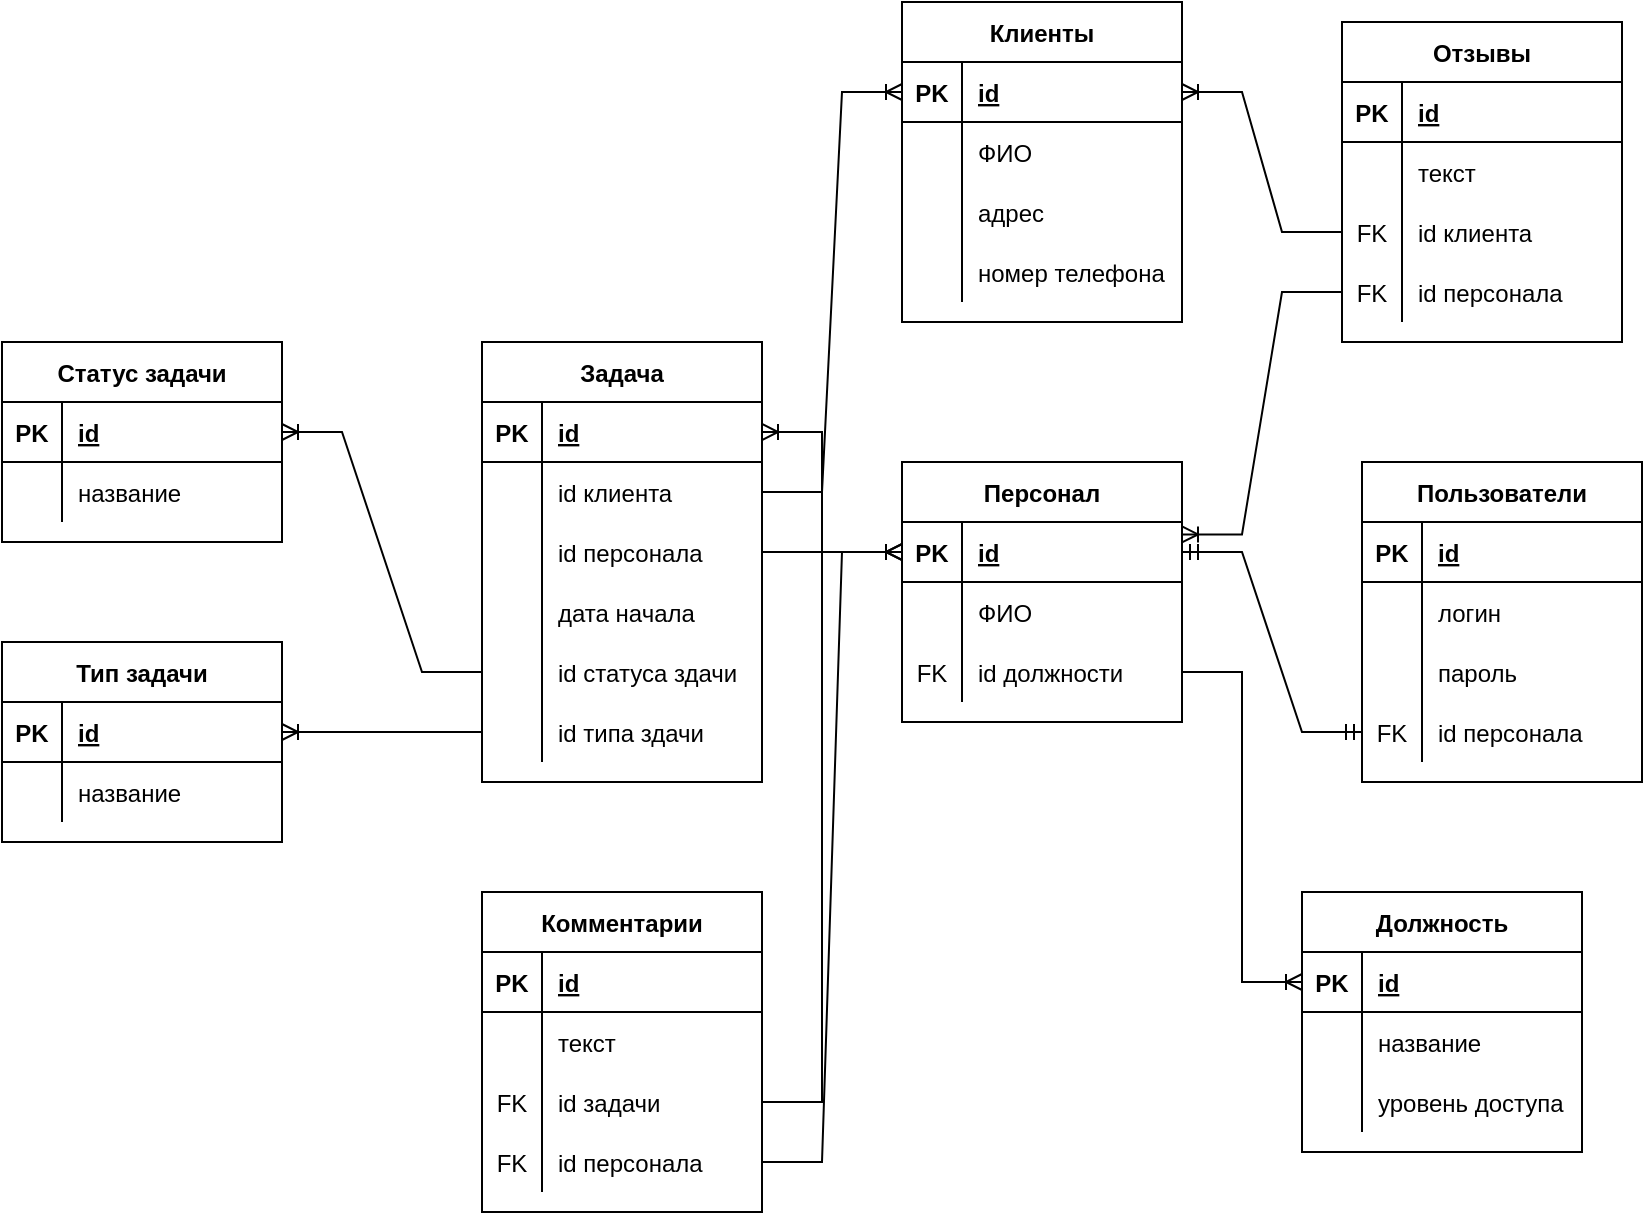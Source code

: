 <mxfile version="24.6.0" type="device">
  <diagram id="P0RdIuAW4auCXOhbX-YM" name="Страница 1">
    <mxGraphModel dx="1434" dy="782" grid="1" gridSize="10" guides="1" tooltips="1" connect="1" arrows="1" fold="1" page="1" pageScale="1" pageWidth="1169" pageHeight="827" math="0" shadow="0">
      <root>
        <mxCell id="0" />
        <mxCell id="1" parent="0" />
        <mxCell id="PIaSibGUe3noGSwxQnMM-2" value="Задача" style="shape=table;startSize=30;container=1;collapsible=1;childLayout=tableLayout;fixedRows=1;rowLines=0;fontStyle=1;align=center;resizeLast=1;" parent="1" vertex="1">
          <mxGeometry x="400" y="240" width="140" height="220" as="geometry" />
        </mxCell>
        <mxCell id="PIaSibGUe3noGSwxQnMM-3" value="" style="shape=tableRow;horizontal=0;startSize=0;swimlaneHead=0;swimlaneBody=0;fillColor=none;collapsible=0;dropTarget=0;points=[[0,0.5],[1,0.5]];portConstraint=eastwest;top=0;left=0;right=0;bottom=1;" parent="PIaSibGUe3noGSwxQnMM-2" vertex="1">
          <mxGeometry y="30" width="140" height="30" as="geometry" />
        </mxCell>
        <mxCell id="PIaSibGUe3noGSwxQnMM-4" value="PK" style="shape=partialRectangle;connectable=0;fillColor=none;top=0;left=0;bottom=0;right=0;fontStyle=1;overflow=hidden;" parent="PIaSibGUe3noGSwxQnMM-3" vertex="1">
          <mxGeometry width="30" height="30" as="geometry">
            <mxRectangle width="30" height="30" as="alternateBounds" />
          </mxGeometry>
        </mxCell>
        <mxCell id="PIaSibGUe3noGSwxQnMM-5" value="id" style="shape=partialRectangle;connectable=0;fillColor=none;top=0;left=0;bottom=0;right=0;align=left;spacingLeft=6;fontStyle=5;overflow=hidden;" parent="PIaSibGUe3noGSwxQnMM-3" vertex="1">
          <mxGeometry x="30" width="110" height="30" as="geometry">
            <mxRectangle width="110" height="30" as="alternateBounds" />
          </mxGeometry>
        </mxCell>
        <mxCell id="PIaSibGUe3noGSwxQnMM-6" value="" style="shape=tableRow;horizontal=0;startSize=0;swimlaneHead=0;swimlaneBody=0;fillColor=none;collapsible=0;dropTarget=0;points=[[0,0.5],[1,0.5]];portConstraint=eastwest;top=0;left=0;right=0;bottom=0;" parent="PIaSibGUe3noGSwxQnMM-2" vertex="1">
          <mxGeometry y="60" width="140" height="30" as="geometry" />
        </mxCell>
        <mxCell id="PIaSibGUe3noGSwxQnMM-7" value="" style="shape=partialRectangle;connectable=0;fillColor=none;top=0;left=0;bottom=0;right=0;editable=1;overflow=hidden;" parent="PIaSibGUe3noGSwxQnMM-6" vertex="1">
          <mxGeometry width="30" height="30" as="geometry">
            <mxRectangle width="30" height="30" as="alternateBounds" />
          </mxGeometry>
        </mxCell>
        <mxCell id="PIaSibGUe3noGSwxQnMM-8" value="id клиента" style="shape=partialRectangle;connectable=0;fillColor=none;top=0;left=0;bottom=0;right=0;align=left;spacingLeft=6;overflow=hidden;" parent="PIaSibGUe3noGSwxQnMM-6" vertex="1">
          <mxGeometry x="30" width="110" height="30" as="geometry">
            <mxRectangle width="110" height="30" as="alternateBounds" />
          </mxGeometry>
        </mxCell>
        <mxCell id="PIaSibGUe3noGSwxQnMM-130" value="" style="shape=tableRow;horizontal=0;startSize=0;swimlaneHead=0;swimlaneBody=0;fillColor=none;collapsible=0;dropTarget=0;points=[[0,0.5],[1,0.5]];portConstraint=eastwest;top=0;left=0;right=0;bottom=0;" parent="PIaSibGUe3noGSwxQnMM-2" vertex="1">
          <mxGeometry y="90" width="140" height="30" as="geometry" />
        </mxCell>
        <mxCell id="PIaSibGUe3noGSwxQnMM-131" value="" style="shape=partialRectangle;connectable=0;fillColor=none;top=0;left=0;bottom=0;right=0;editable=1;overflow=hidden;" parent="PIaSibGUe3noGSwxQnMM-130" vertex="1">
          <mxGeometry width="30" height="30" as="geometry">
            <mxRectangle width="30" height="30" as="alternateBounds" />
          </mxGeometry>
        </mxCell>
        <mxCell id="PIaSibGUe3noGSwxQnMM-132" value="id персонала" style="shape=partialRectangle;connectable=0;fillColor=none;top=0;left=0;bottom=0;right=0;align=left;spacingLeft=6;overflow=hidden;" parent="PIaSibGUe3noGSwxQnMM-130" vertex="1">
          <mxGeometry x="30" width="110" height="30" as="geometry">
            <mxRectangle width="110" height="30" as="alternateBounds" />
          </mxGeometry>
        </mxCell>
        <mxCell id="PIaSibGUe3noGSwxQnMM-133" value="" style="shape=tableRow;horizontal=0;startSize=0;swimlaneHead=0;swimlaneBody=0;fillColor=none;collapsible=0;dropTarget=0;points=[[0,0.5],[1,0.5]];portConstraint=eastwest;top=0;left=0;right=0;bottom=0;" parent="PIaSibGUe3noGSwxQnMM-2" vertex="1">
          <mxGeometry y="120" width="140" height="30" as="geometry" />
        </mxCell>
        <mxCell id="PIaSibGUe3noGSwxQnMM-134" value="" style="shape=partialRectangle;connectable=0;fillColor=none;top=0;left=0;bottom=0;right=0;editable=1;overflow=hidden;" parent="PIaSibGUe3noGSwxQnMM-133" vertex="1">
          <mxGeometry width="30" height="30" as="geometry">
            <mxRectangle width="30" height="30" as="alternateBounds" />
          </mxGeometry>
        </mxCell>
        <mxCell id="PIaSibGUe3noGSwxQnMM-135" value="дата начала" style="shape=partialRectangle;connectable=0;fillColor=none;top=0;left=0;bottom=0;right=0;align=left;spacingLeft=6;overflow=hidden;" parent="PIaSibGUe3noGSwxQnMM-133" vertex="1">
          <mxGeometry x="30" width="110" height="30" as="geometry">
            <mxRectangle width="110" height="30" as="alternateBounds" />
          </mxGeometry>
        </mxCell>
        <mxCell id="PIaSibGUe3noGSwxQnMM-136" value="" style="shape=tableRow;horizontal=0;startSize=0;swimlaneHead=0;swimlaneBody=0;fillColor=none;collapsible=0;dropTarget=0;points=[[0,0.5],[1,0.5]];portConstraint=eastwest;top=0;left=0;right=0;bottom=0;" parent="PIaSibGUe3noGSwxQnMM-2" vertex="1">
          <mxGeometry y="150" width="140" height="30" as="geometry" />
        </mxCell>
        <mxCell id="PIaSibGUe3noGSwxQnMM-137" value="" style="shape=partialRectangle;connectable=0;fillColor=none;top=0;left=0;bottom=0;right=0;editable=1;overflow=hidden;" parent="PIaSibGUe3noGSwxQnMM-136" vertex="1">
          <mxGeometry width="30" height="30" as="geometry">
            <mxRectangle width="30" height="30" as="alternateBounds" />
          </mxGeometry>
        </mxCell>
        <mxCell id="PIaSibGUe3noGSwxQnMM-138" value="id статуса здачи" style="shape=partialRectangle;connectable=0;fillColor=none;top=0;left=0;bottom=0;right=0;align=left;spacingLeft=6;overflow=hidden;" parent="PIaSibGUe3noGSwxQnMM-136" vertex="1">
          <mxGeometry x="30" width="110" height="30" as="geometry">
            <mxRectangle width="110" height="30" as="alternateBounds" />
          </mxGeometry>
        </mxCell>
        <mxCell id="PIaSibGUe3noGSwxQnMM-146" value="" style="shape=tableRow;horizontal=0;startSize=0;swimlaneHead=0;swimlaneBody=0;fillColor=none;collapsible=0;dropTarget=0;points=[[0,0.5],[1,0.5]];portConstraint=eastwest;top=0;left=0;right=0;bottom=0;" parent="PIaSibGUe3noGSwxQnMM-2" vertex="1">
          <mxGeometry y="180" width="140" height="30" as="geometry" />
        </mxCell>
        <mxCell id="PIaSibGUe3noGSwxQnMM-147" value="" style="shape=partialRectangle;connectable=0;fillColor=none;top=0;left=0;bottom=0;right=0;editable=1;overflow=hidden;" parent="PIaSibGUe3noGSwxQnMM-146" vertex="1">
          <mxGeometry width="30" height="30" as="geometry">
            <mxRectangle width="30" height="30" as="alternateBounds" />
          </mxGeometry>
        </mxCell>
        <mxCell id="PIaSibGUe3noGSwxQnMM-148" value="id типа здачи" style="shape=partialRectangle;connectable=0;fillColor=none;top=0;left=0;bottom=0;right=0;align=left;spacingLeft=6;overflow=hidden;" parent="PIaSibGUe3noGSwxQnMM-146" vertex="1">
          <mxGeometry x="30" width="110" height="30" as="geometry">
            <mxRectangle width="110" height="30" as="alternateBounds" />
          </mxGeometry>
        </mxCell>
        <mxCell id="PIaSibGUe3noGSwxQnMM-9" value="Клиенты" style="shape=table;startSize=30;container=1;collapsible=1;childLayout=tableLayout;fixedRows=1;rowLines=0;fontStyle=1;align=center;resizeLast=1;" parent="1" vertex="1">
          <mxGeometry x="610" y="70" width="140" height="160" as="geometry" />
        </mxCell>
        <mxCell id="PIaSibGUe3noGSwxQnMM-10" value="" style="shape=tableRow;horizontal=0;startSize=0;swimlaneHead=0;swimlaneBody=0;fillColor=none;collapsible=0;dropTarget=0;points=[[0,0.5],[1,0.5]];portConstraint=eastwest;top=0;left=0;right=0;bottom=1;" parent="PIaSibGUe3noGSwxQnMM-9" vertex="1">
          <mxGeometry y="30" width="140" height="30" as="geometry" />
        </mxCell>
        <mxCell id="PIaSibGUe3noGSwxQnMM-11" value="PK" style="shape=partialRectangle;connectable=0;fillColor=none;top=0;left=0;bottom=0;right=0;fontStyle=1;overflow=hidden;" parent="PIaSibGUe3noGSwxQnMM-10" vertex="1">
          <mxGeometry width="30" height="30" as="geometry">
            <mxRectangle width="30" height="30" as="alternateBounds" />
          </mxGeometry>
        </mxCell>
        <mxCell id="PIaSibGUe3noGSwxQnMM-12" value="id" style="shape=partialRectangle;connectable=0;fillColor=none;top=0;left=0;bottom=0;right=0;align=left;spacingLeft=6;fontStyle=5;overflow=hidden;" parent="PIaSibGUe3noGSwxQnMM-10" vertex="1">
          <mxGeometry x="30" width="110" height="30" as="geometry">
            <mxRectangle width="110" height="30" as="alternateBounds" />
          </mxGeometry>
        </mxCell>
        <mxCell id="PIaSibGUe3noGSwxQnMM-13" value="" style="shape=tableRow;horizontal=0;startSize=0;swimlaneHead=0;swimlaneBody=0;fillColor=none;collapsible=0;dropTarget=0;points=[[0,0.5],[1,0.5]];portConstraint=eastwest;top=0;left=0;right=0;bottom=0;" parent="PIaSibGUe3noGSwxQnMM-9" vertex="1">
          <mxGeometry y="60" width="140" height="30" as="geometry" />
        </mxCell>
        <mxCell id="PIaSibGUe3noGSwxQnMM-14" value="" style="shape=partialRectangle;connectable=0;fillColor=none;top=0;left=0;bottom=0;right=0;editable=1;overflow=hidden;" parent="PIaSibGUe3noGSwxQnMM-13" vertex="1">
          <mxGeometry width="30" height="30" as="geometry">
            <mxRectangle width="30" height="30" as="alternateBounds" />
          </mxGeometry>
        </mxCell>
        <mxCell id="PIaSibGUe3noGSwxQnMM-15" value="ФИО" style="shape=partialRectangle;connectable=0;fillColor=none;top=0;left=0;bottom=0;right=0;align=left;spacingLeft=6;overflow=hidden;" parent="PIaSibGUe3noGSwxQnMM-13" vertex="1">
          <mxGeometry x="30" width="110" height="30" as="geometry">
            <mxRectangle width="110" height="30" as="alternateBounds" />
          </mxGeometry>
        </mxCell>
        <mxCell id="PIaSibGUe3noGSwxQnMM-71" value="" style="shape=tableRow;horizontal=0;startSize=0;swimlaneHead=0;swimlaneBody=0;fillColor=none;collapsible=0;dropTarget=0;points=[[0,0.5],[1,0.5]];portConstraint=eastwest;top=0;left=0;right=0;bottom=0;" parent="PIaSibGUe3noGSwxQnMM-9" vertex="1">
          <mxGeometry y="90" width="140" height="30" as="geometry" />
        </mxCell>
        <mxCell id="PIaSibGUe3noGSwxQnMM-72" value="" style="shape=partialRectangle;connectable=0;fillColor=none;top=0;left=0;bottom=0;right=0;editable=1;overflow=hidden;" parent="PIaSibGUe3noGSwxQnMM-71" vertex="1">
          <mxGeometry width="30" height="30" as="geometry">
            <mxRectangle width="30" height="30" as="alternateBounds" />
          </mxGeometry>
        </mxCell>
        <mxCell id="PIaSibGUe3noGSwxQnMM-73" value="адрес" style="shape=partialRectangle;connectable=0;fillColor=none;top=0;left=0;bottom=0;right=0;align=left;spacingLeft=6;overflow=hidden;" parent="PIaSibGUe3noGSwxQnMM-71" vertex="1">
          <mxGeometry x="30" width="110" height="30" as="geometry">
            <mxRectangle width="110" height="30" as="alternateBounds" />
          </mxGeometry>
        </mxCell>
        <mxCell id="PIaSibGUe3noGSwxQnMM-74" value="" style="shape=tableRow;horizontal=0;startSize=0;swimlaneHead=0;swimlaneBody=0;fillColor=none;collapsible=0;dropTarget=0;points=[[0,0.5],[1,0.5]];portConstraint=eastwest;top=0;left=0;right=0;bottom=0;" parent="PIaSibGUe3noGSwxQnMM-9" vertex="1">
          <mxGeometry y="120" width="140" height="30" as="geometry" />
        </mxCell>
        <mxCell id="PIaSibGUe3noGSwxQnMM-75" value="" style="shape=partialRectangle;connectable=0;fillColor=none;top=0;left=0;bottom=0;right=0;editable=1;overflow=hidden;" parent="PIaSibGUe3noGSwxQnMM-74" vertex="1">
          <mxGeometry width="30" height="30" as="geometry">
            <mxRectangle width="30" height="30" as="alternateBounds" />
          </mxGeometry>
        </mxCell>
        <mxCell id="PIaSibGUe3noGSwxQnMM-76" value="номер телефона" style="shape=partialRectangle;connectable=0;fillColor=none;top=0;left=0;bottom=0;right=0;align=left;spacingLeft=6;overflow=hidden;" parent="PIaSibGUe3noGSwxQnMM-74" vertex="1">
          <mxGeometry x="30" width="110" height="30" as="geometry">
            <mxRectangle width="110" height="30" as="alternateBounds" />
          </mxGeometry>
        </mxCell>
        <mxCell id="PIaSibGUe3noGSwxQnMM-37" value="Пользователи" style="shape=table;startSize=30;container=1;collapsible=1;childLayout=tableLayout;fixedRows=1;rowLines=0;fontStyle=1;align=center;resizeLast=1;" parent="1" vertex="1">
          <mxGeometry x="840" y="300" width="140" height="160" as="geometry" />
        </mxCell>
        <mxCell id="PIaSibGUe3noGSwxQnMM-38" value="" style="shape=tableRow;horizontal=0;startSize=0;swimlaneHead=0;swimlaneBody=0;fillColor=none;collapsible=0;dropTarget=0;points=[[0,0.5],[1,0.5]];portConstraint=eastwest;top=0;left=0;right=0;bottom=1;" parent="PIaSibGUe3noGSwxQnMM-37" vertex="1">
          <mxGeometry y="30" width="140" height="30" as="geometry" />
        </mxCell>
        <mxCell id="PIaSibGUe3noGSwxQnMM-39" value="PK" style="shape=partialRectangle;connectable=0;fillColor=none;top=0;left=0;bottom=0;right=0;fontStyle=1;overflow=hidden;" parent="PIaSibGUe3noGSwxQnMM-38" vertex="1">
          <mxGeometry width="30" height="30" as="geometry">
            <mxRectangle width="30" height="30" as="alternateBounds" />
          </mxGeometry>
        </mxCell>
        <mxCell id="PIaSibGUe3noGSwxQnMM-40" value="id" style="shape=partialRectangle;connectable=0;fillColor=none;top=0;left=0;bottom=0;right=0;align=left;spacingLeft=6;fontStyle=5;overflow=hidden;" parent="PIaSibGUe3noGSwxQnMM-38" vertex="1">
          <mxGeometry x="30" width="110" height="30" as="geometry">
            <mxRectangle width="110" height="30" as="alternateBounds" />
          </mxGeometry>
        </mxCell>
        <mxCell id="PIaSibGUe3noGSwxQnMM-41" value="" style="shape=tableRow;horizontal=0;startSize=0;swimlaneHead=0;swimlaneBody=0;fillColor=none;collapsible=0;dropTarget=0;points=[[0,0.5],[1,0.5]];portConstraint=eastwest;top=0;left=0;right=0;bottom=0;" parent="PIaSibGUe3noGSwxQnMM-37" vertex="1">
          <mxGeometry y="60" width="140" height="30" as="geometry" />
        </mxCell>
        <mxCell id="PIaSibGUe3noGSwxQnMM-42" value="" style="shape=partialRectangle;connectable=0;fillColor=none;top=0;left=0;bottom=0;right=0;editable=1;overflow=hidden;" parent="PIaSibGUe3noGSwxQnMM-41" vertex="1">
          <mxGeometry width="30" height="30" as="geometry">
            <mxRectangle width="30" height="30" as="alternateBounds" />
          </mxGeometry>
        </mxCell>
        <mxCell id="PIaSibGUe3noGSwxQnMM-43" value="логин" style="shape=partialRectangle;connectable=0;fillColor=none;top=0;left=0;bottom=0;right=0;align=left;spacingLeft=6;overflow=hidden;" parent="PIaSibGUe3noGSwxQnMM-41" vertex="1">
          <mxGeometry x="30" width="110" height="30" as="geometry">
            <mxRectangle width="110" height="30" as="alternateBounds" />
          </mxGeometry>
        </mxCell>
        <mxCell id="PIaSibGUe3noGSwxQnMM-65" value="" style="shape=tableRow;horizontal=0;startSize=0;swimlaneHead=0;swimlaneBody=0;fillColor=none;collapsible=0;dropTarget=0;points=[[0,0.5],[1,0.5]];portConstraint=eastwest;top=0;left=0;right=0;bottom=0;" parent="PIaSibGUe3noGSwxQnMM-37" vertex="1">
          <mxGeometry y="90" width="140" height="30" as="geometry" />
        </mxCell>
        <mxCell id="PIaSibGUe3noGSwxQnMM-66" value="" style="shape=partialRectangle;connectable=0;fillColor=none;top=0;left=0;bottom=0;right=0;editable=1;overflow=hidden;" parent="PIaSibGUe3noGSwxQnMM-65" vertex="1">
          <mxGeometry width="30" height="30" as="geometry">
            <mxRectangle width="30" height="30" as="alternateBounds" />
          </mxGeometry>
        </mxCell>
        <mxCell id="PIaSibGUe3noGSwxQnMM-67" value="пароль" style="shape=partialRectangle;connectable=0;fillColor=none;top=0;left=0;bottom=0;right=0;align=left;spacingLeft=6;overflow=hidden;" parent="PIaSibGUe3noGSwxQnMM-65" vertex="1">
          <mxGeometry x="30" width="110" height="30" as="geometry">
            <mxRectangle width="110" height="30" as="alternateBounds" />
          </mxGeometry>
        </mxCell>
        <mxCell id="PIaSibGUe3noGSwxQnMM-124" value="" style="shape=tableRow;horizontal=0;startSize=0;swimlaneHead=0;swimlaneBody=0;fillColor=none;collapsible=0;dropTarget=0;points=[[0,0.5],[1,0.5]];portConstraint=eastwest;top=0;left=0;right=0;bottom=0;" parent="PIaSibGUe3noGSwxQnMM-37" vertex="1">
          <mxGeometry y="120" width="140" height="30" as="geometry" />
        </mxCell>
        <mxCell id="PIaSibGUe3noGSwxQnMM-125" value="FK" style="shape=partialRectangle;connectable=0;fillColor=none;top=0;left=0;bottom=0;right=0;editable=1;overflow=hidden;" parent="PIaSibGUe3noGSwxQnMM-124" vertex="1">
          <mxGeometry width="30" height="30" as="geometry">
            <mxRectangle width="30" height="30" as="alternateBounds" />
          </mxGeometry>
        </mxCell>
        <mxCell id="PIaSibGUe3noGSwxQnMM-126" value="id персонала" style="shape=partialRectangle;connectable=0;fillColor=none;top=0;left=0;bottom=0;right=0;align=left;spacingLeft=6;overflow=hidden;" parent="PIaSibGUe3noGSwxQnMM-124" vertex="1">
          <mxGeometry x="30" width="110" height="30" as="geometry">
            <mxRectangle width="110" height="30" as="alternateBounds" />
          </mxGeometry>
        </mxCell>
        <mxCell id="PIaSibGUe3noGSwxQnMM-44" value="Тип задачи" style="shape=table;startSize=30;container=1;collapsible=1;childLayout=tableLayout;fixedRows=1;rowLines=0;fontStyle=1;align=center;resizeLast=1;" parent="1" vertex="1">
          <mxGeometry x="160" y="390" width="140" height="100" as="geometry" />
        </mxCell>
        <mxCell id="PIaSibGUe3noGSwxQnMM-45" value="" style="shape=tableRow;horizontal=0;startSize=0;swimlaneHead=0;swimlaneBody=0;fillColor=none;collapsible=0;dropTarget=0;points=[[0,0.5],[1,0.5]];portConstraint=eastwest;top=0;left=0;right=0;bottom=1;" parent="PIaSibGUe3noGSwxQnMM-44" vertex="1">
          <mxGeometry y="30" width="140" height="30" as="geometry" />
        </mxCell>
        <mxCell id="PIaSibGUe3noGSwxQnMM-46" value="PK" style="shape=partialRectangle;connectable=0;fillColor=none;top=0;left=0;bottom=0;right=0;fontStyle=1;overflow=hidden;" parent="PIaSibGUe3noGSwxQnMM-45" vertex="1">
          <mxGeometry width="30" height="30" as="geometry">
            <mxRectangle width="30" height="30" as="alternateBounds" />
          </mxGeometry>
        </mxCell>
        <mxCell id="PIaSibGUe3noGSwxQnMM-47" value="id" style="shape=partialRectangle;connectable=0;fillColor=none;top=0;left=0;bottom=0;right=0;align=left;spacingLeft=6;fontStyle=5;overflow=hidden;" parent="PIaSibGUe3noGSwxQnMM-45" vertex="1">
          <mxGeometry x="30" width="110" height="30" as="geometry">
            <mxRectangle width="110" height="30" as="alternateBounds" />
          </mxGeometry>
        </mxCell>
        <mxCell id="PIaSibGUe3noGSwxQnMM-48" value="" style="shape=tableRow;horizontal=0;startSize=0;swimlaneHead=0;swimlaneBody=0;fillColor=none;collapsible=0;dropTarget=0;points=[[0,0.5],[1,0.5]];portConstraint=eastwest;top=0;left=0;right=0;bottom=0;" parent="PIaSibGUe3noGSwxQnMM-44" vertex="1">
          <mxGeometry y="60" width="140" height="30" as="geometry" />
        </mxCell>
        <mxCell id="PIaSibGUe3noGSwxQnMM-49" value="" style="shape=partialRectangle;connectable=0;fillColor=none;top=0;left=0;bottom=0;right=0;editable=1;overflow=hidden;" parent="PIaSibGUe3noGSwxQnMM-48" vertex="1">
          <mxGeometry width="30" height="30" as="geometry">
            <mxRectangle width="30" height="30" as="alternateBounds" />
          </mxGeometry>
        </mxCell>
        <mxCell id="PIaSibGUe3noGSwxQnMM-50" value="название" style="shape=partialRectangle;connectable=0;fillColor=none;top=0;left=0;bottom=0;right=0;align=left;spacingLeft=6;overflow=hidden;" parent="PIaSibGUe3noGSwxQnMM-48" vertex="1">
          <mxGeometry x="30" width="110" height="30" as="geometry">
            <mxRectangle width="110" height="30" as="alternateBounds" />
          </mxGeometry>
        </mxCell>
        <mxCell id="PIaSibGUe3noGSwxQnMM-51" value="Персонал" style="shape=table;startSize=30;container=1;collapsible=1;childLayout=tableLayout;fixedRows=1;rowLines=0;fontStyle=1;align=center;resizeLast=1;" parent="1" vertex="1">
          <mxGeometry x="610" y="300" width="140" height="130" as="geometry" />
        </mxCell>
        <mxCell id="PIaSibGUe3noGSwxQnMM-52" value="" style="shape=tableRow;horizontal=0;startSize=0;swimlaneHead=0;swimlaneBody=0;fillColor=none;collapsible=0;dropTarget=0;points=[[0,0.5],[1,0.5]];portConstraint=eastwest;top=0;left=0;right=0;bottom=1;" parent="PIaSibGUe3noGSwxQnMM-51" vertex="1">
          <mxGeometry y="30" width="140" height="30" as="geometry" />
        </mxCell>
        <mxCell id="PIaSibGUe3noGSwxQnMM-53" value="PK" style="shape=partialRectangle;connectable=0;fillColor=none;top=0;left=0;bottom=0;right=0;fontStyle=1;overflow=hidden;" parent="PIaSibGUe3noGSwxQnMM-52" vertex="1">
          <mxGeometry width="30" height="30" as="geometry">
            <mxRectangle width="30" height="30" as="alternateBounds" />
          </mxGeometry>
        </mxCell>
        <mxCell id="PIaSibGUe3noGSwxQnMM-54" value="id" style="shape=partialRectangle;connectable=0;fillColor=none;top=0;left=0;bottom=0;right=0;align=left;spacingLeft=6;fontStyle=5;overflow=hidden;" parent="PIaSibGUe3noGSwxQnMM-52" vertex="1">
          <mxGeometry x="30" width="110" height="30" as="geometry">
            <mxRectangle width="110" height="30" as="alternateBounds" />
          </mxGeometry>
        </mxCell>
        <mxCell id="PIaSibGUe3noGSwxQnMM-55" value="" style="shape=tableRow;horizontal=0;startSize=0;swimlaneHead=0;swimlaneBody=0;fillColor=none;collapsible=0;dropTarget=0;points=[[0,0.5],[1,0.5]];portConstraint=eastwest;top=0;left=0;right=0;bottom=0;" parent="PIaSibGUe3noGSwxQnMM-51" vertex="1">
          <mxGeometry y="60" width="140" height="30" as="geometry" />
        </mxCell>
        <mxCell id="PIaSibGUe3noGSwxQnMM-56" value="" style="shape=partialRectangle;connectable=0;fillColor=none;top=0;left=0;bottom=0;right=0;editable=1;overflow=hidden;" parent="PIaSibGUe3noGSwxQnMM-55" vertex="1">
          <mxGeometry width="30" height="30" as="geometry">
            <mxRectangle width="30" height="30" as="alternateBounds" />
          </mxGeometry>
        </mxCell>
        <mxCell id="PIaSibGUe3noGSwxQnMM-57" value="ФИО" style="shape=partialRectangle;connectable=0;fillColor=none;top=0;left=0;bottom=0;right=0;align=left;spacingLeft=6;overflow=hidden;" parent="PIaSibGUe3noGSwxQnMM-55" vertex="1">
          <mxGeometry x="30" width="110" height="30" as="geometry">
            <mxRectangle width="110" height="30" as="alternateBounds" />
          </mxGeometry>
        </mxCell>
        <mxCell id="PIaSibGUe3noGSwxQnMM-92" value="" style="shape=tableRow;horizontal=0;startSize=0;swimlaneHead=0;swimlaneBody=0;fillColor=none;collapsible=0;dropTarget=0;points=[[0,0.5],[1,0.5]];portConstraint=eastwest;top=0;left=0;right=0;bottom=0;" parent="PIaSibGUe3noGSwxQnMM-51" vertex="1">
          <mxGeometry y="90" width="140" height="30" as="geometry" />
        </mxCell>
        <mxCell id="PIaSibGUe3noGSwxQnMM-93" value="FK" style="shape=partialRectangle;connectable=0;fillColor=none;top=0;left=0;bottom=0;right=0;editable=1;overflow=hidden;" parent="PIaSibGUe3noGSwxQnMM-92" vertex="1">
          <mxGeometry width="30" height="30" as="geometry">
            <mxRectangle width="30" height="30" as="alternateBounds" />
          </mxGeometry>
        </mxCell>
        <mxCell id="PIaSibGUe3noGSwxQnMM-94" value="id должности" style="shape=partialRectangle;connectable=0;fillColor=none;top=0;left=0;bottom=0;right=0;align=left;spacingLeft=6;overflow=hidden;" parent="PIaSibGUe3noGSwxQnMM-92" vertex="1">
          <mxGeometry x="30" width="110" height="30" as="geometry">
            <mxRectangle width="110" height="30" as="alternateBounds" />
          </mxGeometry>
        </mxCell>
        <mxCell id="PIaSibGUe3noGSwxQnMM-101" value="Должность" style="shape=table;startSize=30;container=1;collapsible=1;childLayout=tableLayout;fixedRows=1;rowLines=0;fontStyle=1;align=center;resizeLast=1;" parent="1" vertex="1">
          <mxGeometry x="810" y="515" width="140" height="130" as="geometry" />
        </mxCell>
        <mxCell id="PIaSibGUe3noGSwxQnMM-102" value="" style="shape=tableRow;horizontal=0;startSize=0;swimlaneHead=0;swimlaneBody=0;fillColor=none;collapsible=0;dropTarget=0;points=[[0,0.5],[1,0.5]];portConstraint=eastwest;top=0;left=0;right=0;bottom=1;" parent="PIaSibGUe3noGSwxQnMM-101" vertex="1">
          <mxGeometry y="30" width="140" height="30" as="geometry" />
        </mxCell>
        <mxCell id="PIaSibGUe3noGSwxQnMM-103" value="PK" style="shape=partialRectangle;connectable=0;fillColor=none;top=0;left=0;bottom=0;right=0;fontStyle=1;overflow=hidden;" parent="PIaSibGUe3noGSwxQnMM-102" vertex="1">
          <mxGeometry width="30" height="30" as="geometry">
            <mxRectangle width="30" height="30" as="alternateBounds" />
          </mxGeometry>
        </mxCell>
        <mxCell id="PIaSibGUe3noGSwxQnMM-104" value="id" style="shape=partialRectangle;connectable=0;fillColor=none;top=0;left=0;bottom=0;right=0;align=left;spacingLeft=6;fontStyle=5;overflow=hidden;" parent="PIaSibGUe3noGSwxQnMM-102" vertex="1">
          <mxGeometry x="30" width="110" height="30" as="geometry">
            <mxRectangle width="110" height="30" as="alternateBounds" />
          </mxGeometry>
        </mxCell>
        <mxCell id="PIaSibGUe3noGSwxQnMM-105" value="" style="shape=tableRow;horizontal=0;startSize=0;swimlaneHead=0;swimlaneBody=0;fillColor=none;collapsible=0;dropTarget=0;points=[[0,0.5],[1,0.5]];portConstraint=eastwest;top=0;left=0;right=0;bottom=0;" parent="PIaSibGUe3noGSwxQnMM-101" vertex="1">
          <mxGeometry y="60" width="140" height="30" as="geometry" />
        </mxCell>
        <mxCell id="PIaSibGUe3noGSwxQnMM-106" value="" style="shape=partialRectangle;connectable=0;fillColor=none;top=0;left=0;bottom=0;right=0;editable=1;overflow=hidden;" parent="PIaSibGUe3noGSwxQnMM-105" vertex="1">
          <mxGeometry width="30" height="30" as="geometry">
            <mxRectangle width="30" height="30" as="alternateBounds" />
          </mxGeometry>
        </mxCell>
        <mxCell id="PIaSibGUe3noGSwxQnMM-107" value="название" style="shape=partialRectangle;connectable=0;fillColor=none;top=0;left=0;bottom=0;right=0;align=left;spacingLeft=6;overflow=hidden;" parent="PIaSibGUe3noGSwxQnMM-105" vertex="1">
          <mxGeometry x="30" width="110" height="30" as="geometry">
            <mxRectangle width="110" height="30" as="alternateBounds" />
          </mxGeometry>
        </mxCell>
        <mxCell id="PIaSibGUe3noGSwxQnMM-111" value="" style="shape=tableRow;horizontal=0;startSize=0;swimlaneHead=0;swimlaneBody=0;fillColor=none;collapsible=0;dropTarget=0;points=[[0,0.5],[1,0.5]];portConstraint=eastwest;top=0;left=0;right=0;bottom=0;" parent="PIaSibGUe3noGSwxQnMM-101" vertex="1">
          <mxGeometry y="90" width="140" height="30" as="geometry" />
        </mxCell>
        <mxCell id="PIaSibGUe3noGSwxQnMM-112" value="" style="shape=partialRectangle;connectable=0;fillColor=none;top=0;left=0;bottom=0;right=0;editable=1;overflow=hidden;" parent="PIaSibGUe3noGSwxQnMM-111" vertex="1">
          <mxGeometry width="30" height="30" as="geometry">
            <mxRectangle width="30" height="30" as="alternateBounds" />
          </mxGeometry>
        </mxCell>
        <mxCell id="PIaSibGUe3noGSwxQnMM-113" value="уровень доступа" style="shape=partialRectangle;connectable=0;fillColor=none;top=0;left=0;bottom=0;right=0;align=left;spacingLeft=6;overflow=hidden;" parent="PIaSibGUe3noGSwxQnMM-111" vertex="1">
          <mxGeometry x="30" width="110" height="30" as="geometry">
            <mxRectangle width="110" height="30" as="alternateBounds" />
          </mxGeometry>
        </mxCell>
        <mxCell id="PIaSibGUe3noGSwxQnMM-139" value="Статус задачи" style="shape=table;startSize=30;container=1;collapsible=1;childLayout=tableLayout;fixedRows=1;rowLines=0;fontStyle=1;align=center;resizeLast=1;" parent="1" vertex="1">
          <mxGeometry x="160" y="240" width="140" height="100" as="geometry" />
        </mxCell>
        <mxCell id="PIaSibGUe3noGSwxQnMM-140" value="" style="shape=tableRow;horizontal=0;startSize=0;swimlaneHead=0;swimlaneBody=0;fillColor=none;collapsible=0;dropTarget=0;points=[[0,0.5],[1,0.5]];portConstraint=eastwest;top=0;left=0;right=0;bottom=1;" parent="PIaSibGUe3noGSwxQnMM-139" vertex="1">
          <mxGeometry y="30" width="140" height="30" as="geometry" />
        </mxCell>
        <mxCell id="PIaSibGUe3noGSwxQnMM-141" value="PK" style="shape=partialRectangle;connectable=0;fillColor=none;top=0;left=0;bottom=0;right=0;fontStyle=1;overflow=hidden;" parent="PIaSibGUe3noGSwxQnMM-140" vertex="1">
          <mxGeometry width="30" height="30" as="geometry">
            <mxRectangle width="30" height="30" as="alternateBounds" />
          </mxGeometry>
        </mxCell>
        <mxCell id="PIaSibGUe3noGSwxQnMM-142" value="id" style="shape=partialRectangle;connectable=0;fillColor=none;top=0;left=0;bottom=0;right=0;align=left;spacingLeft=6;fontStyle=5;overflow=hidden;" parent="PIaSibGUe3noGSwxQnMM-140" vertex="1">
          <mxGeometry x="30" width="110" height="30" as="geometry">
            <mxRectangle width="110" height="30" as="alternateBounds" />
          </mxGeometry>
        </mxCell>
        <mxCell id="PIaSibGUe3noGSwxQnMM-143" value="" style="shape=tableRow;horizontal=0;startSize=0;swimlaneHead=0;swimlaneBody=0;fillColor=none;collapsible=0;dropTarget=0;points=[[0,0.5],[1,0.5]];portConstraint=eastwest;top=0;left=0;right=0;bottom=0;" parent="PIaSibGUe3noGSwxQnMM-139" vertex="1">
          <mxGeometry y="60" width="140" height="30" as="geometry" />
        </mxCell>
        <mxCell id="PIaSibGUe3noGSwxQnMM-144" value="" style="shape=partialRectangle;connectable=0;fillColor=none;top=0;left=0;bottom=0;right=0;editable=1;overflow=hidden;" parent="PIaSibGUe3noGSwxQnMM-143" vertex="1">
          <mxGeometry width="30" height="30" as="geometry">
            <mxRectangle width="30" height="30" as="alternateBounds" />
          </mxGeometry>
        </mxCell>
        <mxCell id="PIaSibGUe3noGSwxQnMM-145" value="название" style="shape=partialRectangle;connectable=0;fillColor=none;top=0;left=0;bottom=0;right=0;align=left;spacingLeft=6;overflow=hidden;" parent="PIaSibGUe3noGSwxQnMM-143" vertex="1">
          <mxGeometry x="30" width="110" height="30" as="geometry">
            <mxRectangle width="110" height="30" as="alternateBounds" />
          </mxGeometry>
        </mxCell>
        <mxCell id="7fEWqceyl3nVA2AyP1H9-14" value="Отзывы" style="shape=table;startSize=30;container=1;collapsible=1;childLayout=tableLayout;fixedRows=1;rowLines=0;fontStyle=1;align=center;resizeLast=1;" parent="1" vertex="1">
          <mxGeometry x="830" y="80" width="140" height="160" as="geometry" />
        </mxCell>
        <mxCell id="7fEWqceyl3nVA2AyP1H9-15" value="" style="shape=tableRow;horizontal=0;startSize=0;swimlaneHead=0;swimlaneBody=0;fillColor=none;collapsible=0;dropTarget=0;points=[[0,0.5],[1,0.5]];portConstraint=eastwest;top=0;left=0;right=0;bottom=1;" parent="7fEWqceyl3nVA2AyP1H9-14" vertex="1">
          <mxGeometry y="30" width="140" height="30" as="geometry" />
        </mxCell>
        <mxCell id="7fEWqceyl3nVA2AyP1H9-16" value="PK" style="shape=partialRectangle;connectable=0;fillColor=none;top=0;left=0;bottom=0;right=0;fontStyle=1;overflow=hidden;" parent="7fEWqceyl3nVA2AyP1H9-15" vertex="1">
          <mxGeometry width="30" height="30" as="geometry">
            <mxRectangle width="30" height="30" as="alternateBounds" />
          </mxGeometry>
        </mxCell>
        <mxCell id="7fEWqceyl3nVA2AyP1H9-17" value="id" style="shape=partialRectangle;connectable=0;fillColor=none;top=0;left=0;bottom=0;right=0;align=left;spacingLeft=6;fontStyle=5;overflow=hidden;" parent="7fEWqceyl3nVA2AyP1H9-15" vertex="1">
          <mxGeometry x="30" width="110" height="30" as="geometry">
            <mxRectangle width="110" height="30" as="alternateBounds" />
          </mxGeometry>
        </mxCell>
        <mxCell id="7fEWqceyl3nVA2AyP1H9-18" value="" style="shape=tableRow;horizontal=0;startSize=0;swimlaneHead=0;swimlaneBody=0;fillColor=none;collapsible=0;dropTarget=0;points=[[0,0.5],[1,0.5]];portConstraint=eastwest;top=0;left=0;right=0;bottom=0;" parent="7fEWqceyl3nVA2AyP1H9-14" vertex="1">
          <mxGeometry y="60" width="140" height="30" as="geometry" />
        </mxCell>
        <mxCell id="7fEWqceyl3nVA2AyP1H9-19" value="" style="shape=partialRectangle;connectable=0;fillColor=none;top=0;left=0;bottom=0;right=0;editable=1;overflow=hidden;" parent="7fEWqceyl3nVA2AyP1H9-18" vertex="1">
          <mxGeometry width="30" height="30" as="geometry">
            <mxRectangle width="30" height="30" as="alternateBounds" />
          </mxGeometry>
        </mxCell>
        <mxCell id="7fEWqceyl3nVA2AyP1H9-20" value="текст" style="shape=partialRectangle;connectable=0;fillColor=none;top=0;left=0;bottom=0;right=0;align=left;spacingLeft=6;overflow=hidden;" parent="7fEWqceyl3nVA2AyP1H9-18" vertex="1">
          <mxGeometry x="30" width="110" height="30" as="geometry">
            <mxRectangle width="110" height="30" as="alternateBounds" />
          </mxGeometry>
        </mxCell>
        <mxCell id="7fEWqceyl3nVA2AyP1H9-21" value="" style="shape=tableRow;horizontal=0;startSize=0;swimlaneHead=0;swimlaneBody=0;fillColor=none;collapsible=0;dropTarget=0;points=[[0,0.5],[1,0.5]];portConstraint=eastwest;top=0;left=0;right=0;bottom=0;" parent="7fEWqceyl3nVA2AyP1H9-14" vertex="1">
          <mxGeometry y="90" width="140" height="30" as="geometry" />
        </mxCell>
        <mxCell id="7fEWqceyl3nVA2AyP1H9-22" value="FK" style="shape=partialRectangle;connectable=0;fillColor=none;top=0;left=0;bottom=0;right=0;editable=1;overflow=hidden;" parent="7fEWqceyl3nVA2AyP1H9-21" vertex="1">
          <mxGeometry width="30" height="30" as="geometry">
            <mxRectangle width="30" height="30" as="alternateBounds" />
          </mxGeometry>
        </mxCell>
        <mxCell id="7fEWqceyl3nVA2AyP1H9-23" value="id клиента" style="shape=partialRectangle;connectable=0;fillColor=none;top=0;left=0;bottom=0;right=0;align=left;spacingLeft=6;overflow=hidden;" parent="7fEWqceyl3nVA2AyP1H9-21" vertex="1">
          <mxGeometry x="30" width="110" height="30" as="geometry">
            <mxRectangle width="110" height="30" as="alternateBounds" />
          </mxGeometry>
        </mxCell>
        <mxCell id="7fEWqceyl3nVA2AyP1H9-24" value="" style="shape=tableRow;horizontal=0;startSize=0;swimlaneHead=0;swimlaneBody=0;fillColor=none;collapsible=0;dropTarget=0;points=[[0,0.5],[1,0.5]];portConstraint=eastwest;top=0;left=0;right=0;bottom=0;" parent="7fEWqceyl3nVA2AyP1H9-14" vertex="1">
          <mxGeometry y="120" width="140" height="30" as="geometry" />
        </mxCell>
        <mxCell id="7fEWqceyl3nVA2AyP1H9-25" value="FK" style="shape=partialRectangle;connectable=0;fillColor=none;top=0;left=0;bottom=0;right=0;editable=1;overflow=hidden;" parent="7fEWqceyl3nVA2AyP1H9-24" vertex="1">
          <mxGeometry width="30" height="30" as="geometry">
            <mxRectangle width="30" height="30" as="alternateBounds" />
          </mxGeometry>
        </mxCell>
        <mxCell id="7fEWqceyl3nVA2AyP1H9-26" value="id персонала" style="shape=partialRectangle;connectable=0;fillColor=none;top=0;left=0;bottom=0;right=0;align=left;spacingLeft=6;overflow=hidden;" parent="7fEWqceyl3nVA2AyP1H9-24" vertex="1">
          <mxGeometry x="30" width="110" height="30" as="geometry">
            <mxRectangle width="110" height="30" as="alternateBounds" />
          </mxGeometry>
        </mxCell>
        <mxCell id="7fEWqceyl3nVA2AyP1H9-27" value="Комментарии" style="shape=table;startSize=30;container=1;collapsible=1;childLayout=tableLayout;fixedRows=1;rowLines=0;fontStyle=1;align=center;resizeLast=1;" parent="1" vertex="1">
          <mxGeometry x="400" y="515" width="140" height="160" as="geometry" />
        </mxCell>
        <mxCell id="7fEWqceyl3nVA2AyP1H9-28" value="" style="shape=tableRow;horizontal=0;startSize=0;swimlaneHead=0;swimlaneBody=0;fillColor=none;collapsible=0;dropTarget=0;points=[[0,0.5],[1,0.5]];portConstraint=eastwest;top=0;left=0;right=0;bottom=1;" parent="7fEWqceyl3nVA2AyP1H9-27" vertex="1">
          <mxGeometry y="30" width="140" height="30" as="geometry" />
        </mxCell>
        <mxCell id="7fEWqceyl3nVA2AyP1H9-29" value="PK" style="shape=partialRectangle;connectable=0;fillColor=none;top=0;left=0;bottom=0;right=0;fontStyle=1;overflow=hidden;" parent="7fEWqceyl3nVA2AyP1H9-28" vertex="1">
          <mxGeometry width="30" height="30" as="geometry">
            <mxRectangle width="30" height="30" as="alternateBounds" />
          </mxGeometry>
        </mxCell>
        <mxCell id="7fEWqceyl3nVA2AyP1H9-30" value="id" style="shape=partialRectangle;connectable=0;fillColor=none;top=0;left=0;bottom=0;right=0;align=left;spacingLeft=6;fontStyle=5;overflow=hidden;" parent="7fEWqceyl3nVA2AyP1H9-28" vertex="1">
          <mxGeometry x="30" width="110" height="30" as="geometry">
            <mxRectangle width="110" height="30" as="alternateBounds" />
          </mxGeometry>
        </mxCell>
        <mxCell id="7fEWqceyl3nVA2AyP1H9-31" value="" style="shape=tableRow;horizontal=0;startSize=0;swimlaneHead=0;swimlaneBody=0;fillColor=none;collapsible=0;dropTarget=0;points=[[0,0.5],[1,0.5]];portConstraint=eastwest;top=0;left=0;right=0;bottom=0;" parent="7fEWqceyl3nVA2AyP1H9-27" vertex="1">
          <mxGeometry y="60" width="140" height="30" as="geometry" />
        </mxCell>
        <mxCell id="7fEWqceyl3nVA2AyP1H9-32" value="" style="shape=partialRectangle;connectable=0;fillColor=none;top=0;left=0;bottom=0;right=0;editable=1;overflow=hidden;" parent="7fEWqceyl3nVA2AyP1H9-31" vertex="1">
          <mxGeometry width="30" height="30" as="geometry">
            <mxRectangle width="30" height="30" as="alternateBounds" />
          </mxGeometry>
        </mxCell>
        <mxCell id="7fEWqceyl3nVA2AyP1H9-33" value="текст" style="shape=partialRectangle;connectable=0;fillColor=none;top=0;left=0;bottom=0;right=0;align=left;spacingLeft=6;overflow=hidden;" parent="7fEWqceyl3nVA2AyP1H9-31" vertex="1">
          <mxGeometry x="30" width="110" height="30" as="geometry">
            <mxRectangle width="110" height="30" as="alternateBounds" />
          </mxGeometry>
        </mxCell>
        <mxCell id="7fEWqceyl3nVA2AyP1H9-34" value="" style="shape=tableRow;horizontal=0;startSize=0;swimlaneHead=0;swimlaneBody=0;fillColor=none;collapsible=0;dropTarget=0;points=[[0,0.5],[1,0.5]];portConstraint=eastwest;top=0;left=0;right=0;bottom=0;" parent="7fEWqceyl3nVA2AyP1H9-27" vertex="1">
          <mxGeometry y="90" width="140" height="30" as="geometry" />
        </mxCell>
        <mxCell id="7fEWqceyl3nVA2AyP1H9-35" value="FK" style="shape=partialRectangle;connectable=0;fillColor=none;top=0;left=0;bottom=0;right=0;editable=1;overflow=hidden;" parent="7fEWqceyl3nVA2AyP1H9-34" vertex="1">
          <mxGeometry width="30" height="30" as="geometry">
            <mxRectangle width="30" height="30" as="alternateBounds" />
          </mxGeometry>
        </mxCell>
        <mxCell id="7fEWqceyl3nVA2AyP1H9-36" value="id задачи" style="shape=partialRectangle;connectable=0;fillColor=none;top=0;left=0;bottom=0;right=0;align=left;spacingLeft=6;overflow=hidden;" parent="7fEWqceyl3nVA2AyP1H9-34" vertex="1">
          <mxGeometry x="30" width="110" height="30" as="geometry">
            <mxRectangle width="110" height="30" as="alternateBounds" />
          </mxGeometry>
        </mxCell>
        <mxCell id="7fEWqceyl3nVA2AyP1H9-37" value="" style="shape=tableRow;horizontal=0;startSize=0;swimlaneHead=0;swimlaneBody=0;fillColor=none;collapsible=0;dropTarget=0;points=[[0,0.5],[1,0.5]];portConstraint=eastwest;top=0;left=0;right=0;bottom=0;" parent="7fEWqceyl3nVA2AyP1H9-27" vertex="1">
          <mxGeometry y="120" width="140" height="30" as="geometry" />
        </mxCell>
        <mxCell id="7fEWqceyl3nVA2AyP1H9-38" value="FK" style="shape=partialRectangle;connectable=0;fillColor=none;top=0;left=0;bottom=0;right=0;editable=1;overflow=hidden;" parent="7fEWqceyl3nVA2AyP1H9-37" vertex="1">
          <mxGeometry width="30" height="30" as="geometry">
            <mxRectangle width="30" height="30" as="alternateBounds" />
          </mxGeometry>
        </mxCell>
        <mxCell id="7fEWqceyl3nVA2AyP1H9-39" value="id персонала" style="shape=partialRectangle;connectable=0;fillColor=none;top=0;left=0;bottom=0;right=0;align=left;spacingLeft=6;overflow=hidden;" parent="7fEWqceyl3nVA2AyP1H9-37" vertex="1">
          <mxGeometry x="30" width="110" height="30" as="geometry">
            <mxRectangle width="110" height="30" as="alternateBounds" />
          </mxGeometry>
        </mxCell>
        <mxCell id="7fEWqceyl3nVA2AyP1H9-50" value="" style="edgeStyle=entityRelationEdgeStyle;fontSize=12;html=1;endArrow=ERmandOne;startArrow=ERmandOne;rounded=0;" parent="1" source="PIaSibGUe3noGSwxQnMM-52" target="PIaSibGUe3noGSwxQnMM-124" edge="1">
          <mxGeometry width="100" height="100" relative="1" as="geometry">
            <mxPoint x="630" y="610" as="sourcePoint" />
            <mxPoint x="730" y="510" as="targetPoint" />
          </mxGeometry>
        </mxCell>
        <mxCell id="7fEWqceyl3nVA2AyP1H9-52" value="" style="edgeStyle=entityRelationEdgeStyle;fontSize=12;html=1;endArrow=ERoneToMany;rounded=0;" parent="1" source="PIaSibGUe3noGSwxQnMM-92" target="PIaSibGUe3noGSwxQnMM-102" edge="1">
          <mxGeometry width="100" height="100" relative="1" as="geometry">
            <mxPoint x="600" y="750" as="sourcePoint" />
            <mxPoint x="700" y="650" as="targetPoint" />
          </mxGeometry>
        </mxCell>
        <mxCell id="7fEWqceyl3nVA2AyP1H9-53" value="" style="edgeStyle=entityRelationEdgeStyle;fontSize=12;html=1;endArrow=ERoneToMany;rounded=0;entryX=1;entryY=0.207;entryDx=0;entryDy=0;entryPerimeter=0;" parent="1" source="7fEWqceyl3nVA2AyP1H9-24" target="PIaSibGUe3noGSwxQnMM-52" edge="1">
          <mxGeometry width="100" height="100" relative="1" as="geometry">
            <mxPoint x="600" y="750" as="sourcePoint" />
            <mxPoint x="700" y="650" as="targetPoint" />
          </mxGeometry>
        </mxCell>
        <mxCell id="7fEWqceyl3nVA2AyP1H9-55" value="" style="edgeStyle=entityRelationEdgeStyle;fontSize=12;html=1;endArrow=ERoneToMany;rounded=0;" parent="1" source="7fEWqceyl3nVA2AyP1H9-21" target="PIaSibGUe3noGSwxQnMM-10" edge="1">
          <mxGeometry width="100" height="100" relative="1" as="geometry">
            <mxPoint x="1010" y="310" as="sourcePoint" />
            <mxPoint x="1110" y="210" as="targetPoint" />
          </mxGeometry>
        </mxCell>
        <mxCell id="7fEWqceyl3nVA2AyP1H9-56" value="" style="edgeStyle=entityRelationEdgeStyle;fontSize=12;html=1;endArrow=ERoneToMany;rounded=0;" parent="1" source="PIaSibGUe3noGSwxQnMM-6" target="PIaSibGUe3noGSwxQnMM-10" edge="1">
          <mxGeometry width="100" height="100" relative="1" as="geometry">
            <mxPoint x="560" y="340" as="sourcePoint" />
            <mxPoint x="660" y="240" as="targetPoint" />
          </mxGeometry>
        </mxCell>
        <mxCell id="7fEWqceyl3nVA2AyP1H9-57" value="" style="edgeStyle=entityRelationEdgeStyle;fontSize=12;html=1;endArrow=ERoneToMany;rounded=0;" parent="1" source="PIaSibGUe3noGSwxQnMM-130" target="PIaSibGUe3noGSwxQnMM-52" edge="1">
          <mxGeometry width="100" height="100" relative="1" as="geometry">
            <mxPoint x="550" y="325" as="sourcePoint" />
            <mxPoint x="620" y="125" as="targetPoint" />
          </mxGeometry>
        </mxCell>
        <mxCell id="7fEWqceyl3nVA2AyP1H9-58" value="" style="edgeStyle=entityRelationEdgeStyle;fontSize=12;html=1;endArrow=ERoneToMany;rounded=0;" parent="1" source="PIaSibGUe3noGSwxQnMM-146" target="PIaSibGUe3noGSwxQnMM-45" edge="1">
          <mxGeometry width="100" height="100" relative="1" as="geometry">
            <mxPoint x="600" y="750" as="sourcePoint" />
            <mxPoint x="700" y="650" as="targetPoint" />
          </mxGeometry>
        </mxCell>
        <mxCell id="7fEWqceyl3nVA2AyP1H9-59" value="" style="edgeStyle=entityRelationEdgeStyle;fontSize=12;html=1;endArrow=ERoneToMany;rounded=0;" parent="1" source="PIaSibGUe3noGSwxQnMM-136" target="PIaSibGUe3noGSwxQnMM-140" edge="1">
          <mxGeometry width="100" height="100" relative="1" as="geometry">
            <mxPoint x="610" y="760" as="sourcePoint" />
            <mxPoint x="710" y="660" as="targetPoint" />
          </mxGeometry>
        </mxCell>
        <mxCell id="7fEWqceyl3nVA2AyP1H9-60" value="" style="edgeStyle=entityRelationEdgeStyle;fontSize=12;html=1;endArrow=ERoneToMany;rounded=0;" parent="1" source="7fEWqceyl3nVA2AyP1H9-37" target="PIaSibGUe3noGSwxQnMM-52" edge="1">
          <mxGeometry width="100" height="100" relative="1" as="geometry">
            <mxPoint x="600" y="750" as="sourcePoint" />
            <mxPoint x="700" y="650" as="targetPoint" />
          </mxGeometry>
        </mxCell>
        <mxCell id="7fEWqceyl3nVA2AyP1H9-62" value="" style="edgeStyle=entityRelationEdgeStyle;fontSize=12;html=1;endArrow=ERoneToMany;rounded=0;" parent="1" source="7fEWqceyl3nVA2AyP1H9-34" target="PIaSibGUe3noGSwxQnMM-3" edge="1">
          <mxGeometry width="100" height="100" relative="1" as="geometry">
            <mxPoint x="610" y="760" as="sourcePoint" />
            <mxPoint x="710" y="660" as="targetPoint" />
          </mxGeometry>
        </mxCell>
      </root>
    </mxGraphModel>
  </diagram>
</mxfile>

